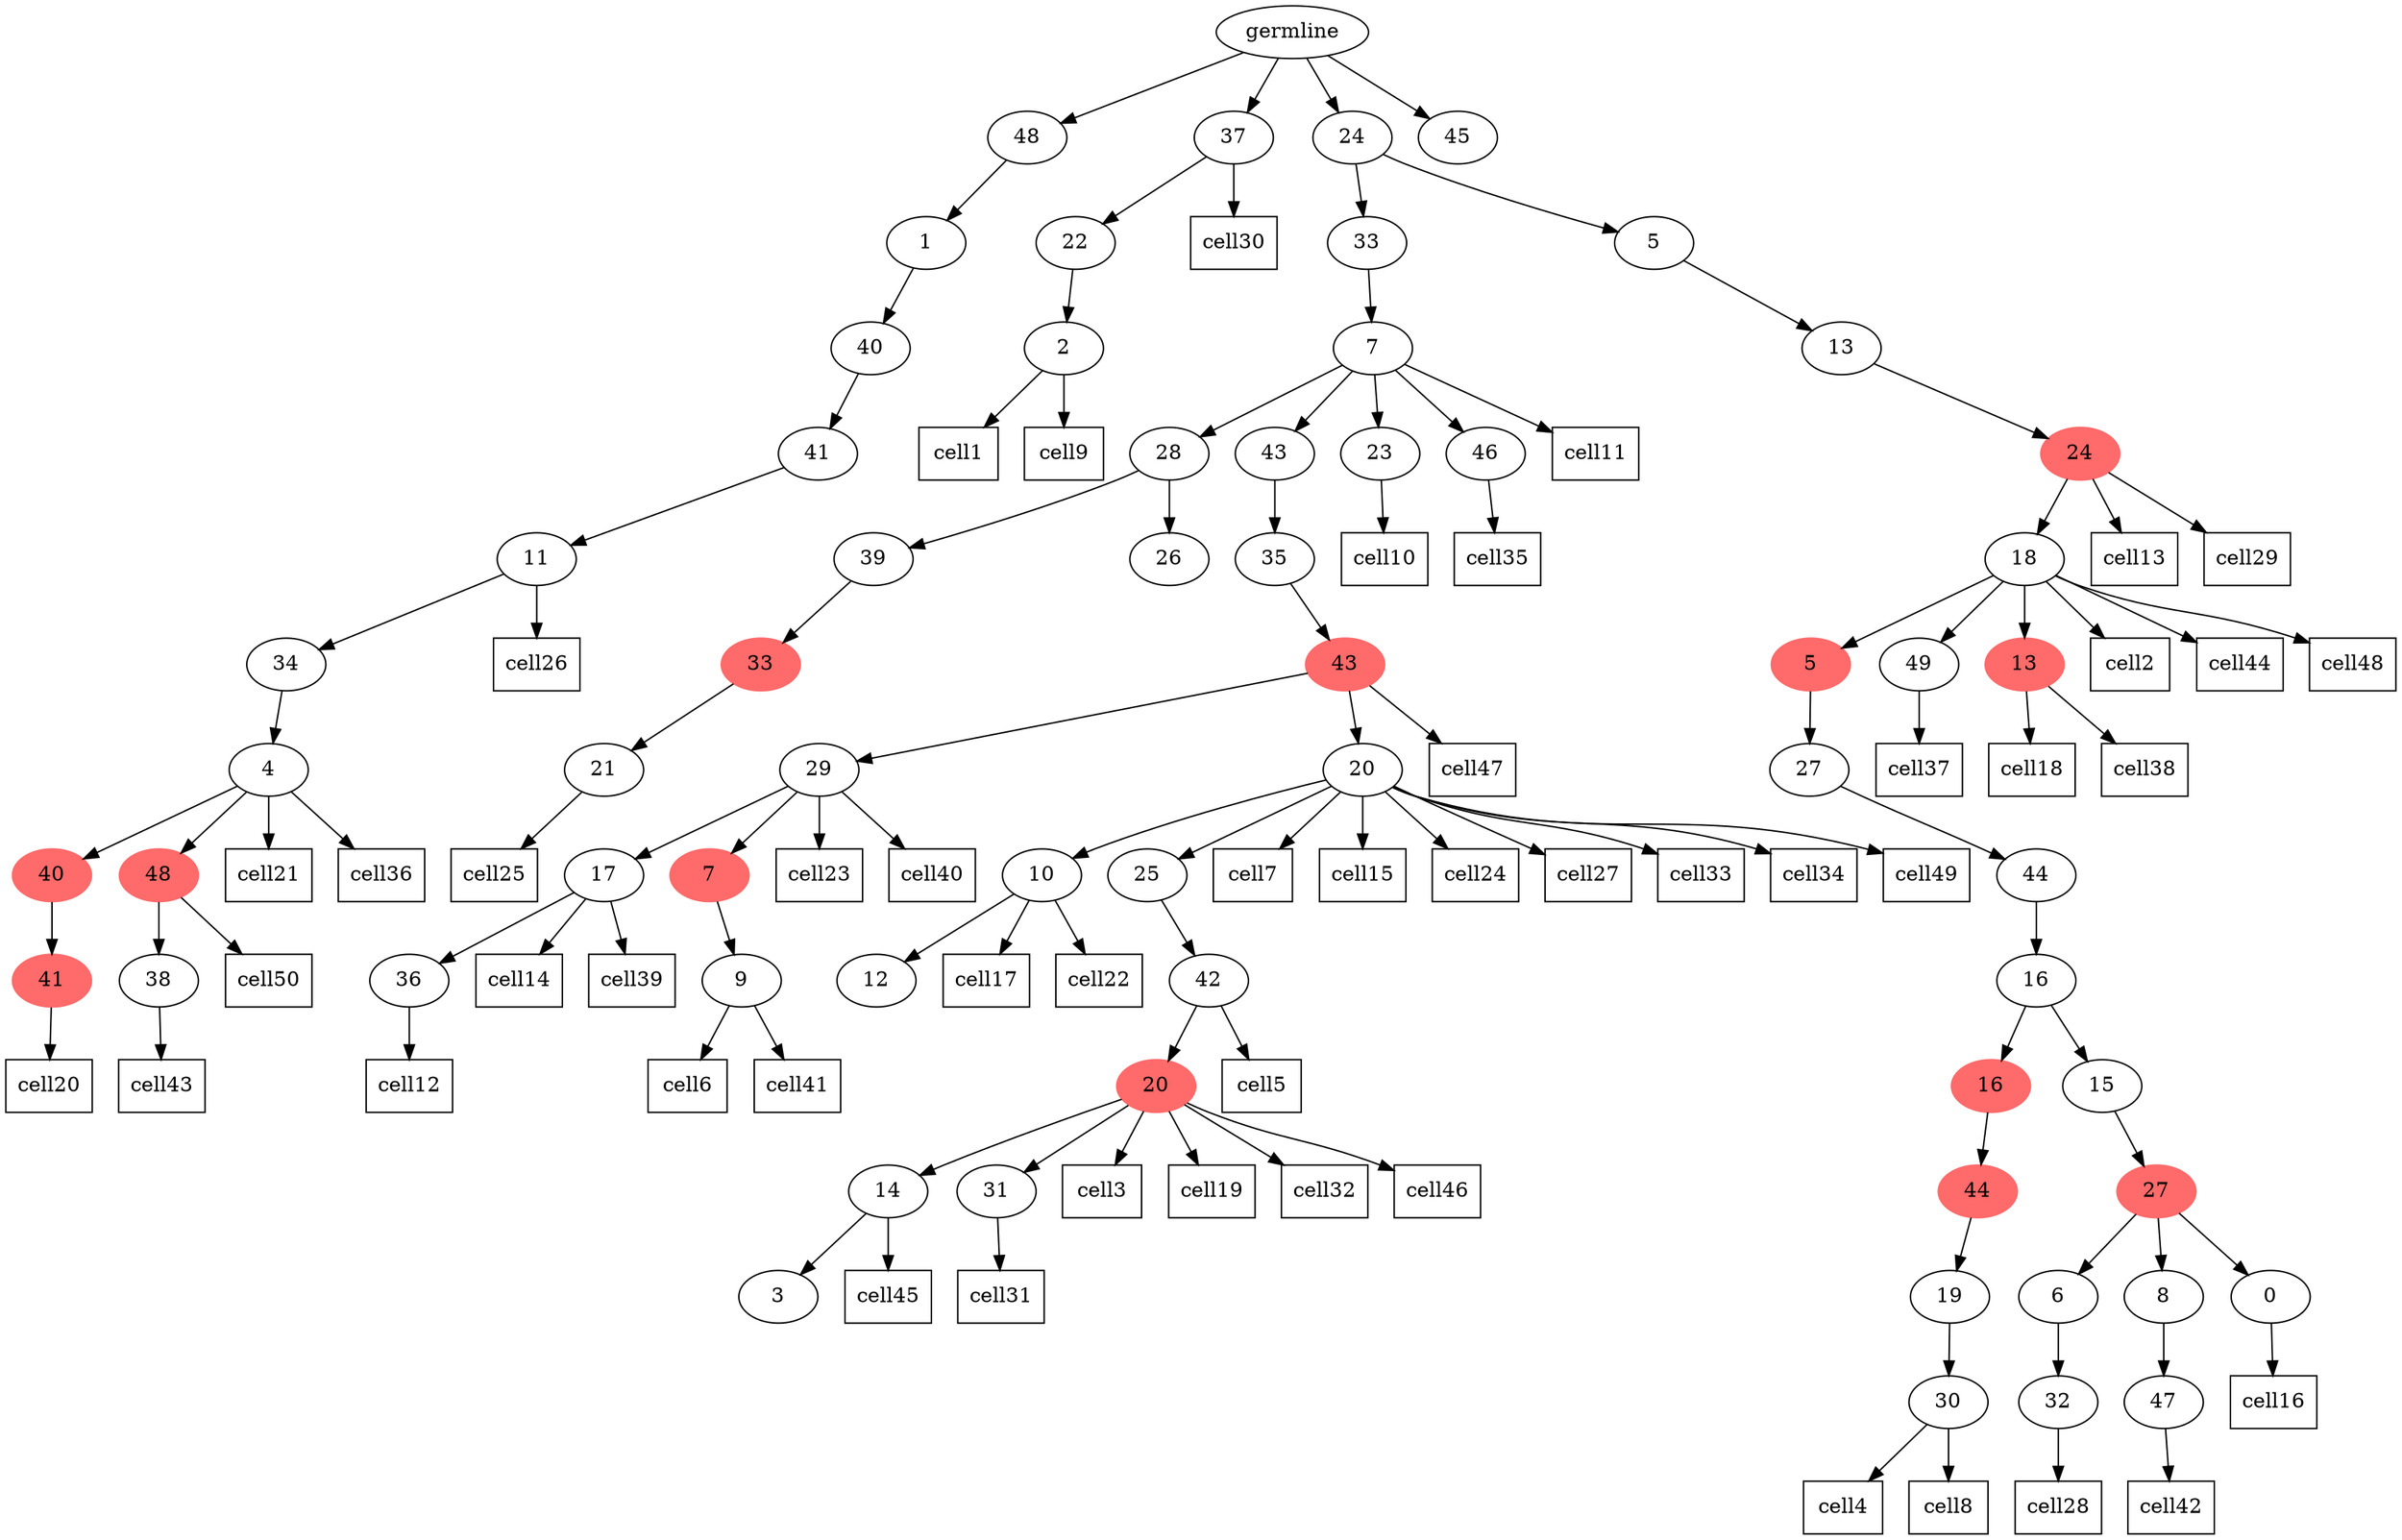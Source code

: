 digraph g {
	"62" -> "63";
	"63" [color=indianred1, style=filled, label="41"];
	"60" -> "61";
	"61" [label="38"];
	"59" -> "60";
	"60" [color=indianred1, style=filled, label="48"];
	"59" -> "62";
	"62" [color=indianred1, style=filled, label="40"];
	"58" -> "59";
	"59" [label="4"];
	"57" -> "58";
	"58" [label="34"];
	"56" -> "57";
	"57" [label="11"];
	"55" -> "56";
	"56" [label="41"];
	"54" -> "55";
	"55" [label="40"];
	"53" -> "54";
	"54" [label="1"];
	"51" -> "52";
	"52" [label="2"];
	"50" -> "51";
	"51" [label="22"];
	"46" -> "47";
	"47" [label="21"];
	"45" -> "46";
	"46" [color=indianred1, style=filled, label="33"];
	"44" -> "45";
	"45" [label="39"];
	"44" -> "48";
	"48" [label="26"];
	"40" -> "41";
	"41" [label="36"];
	"38" -> "39";
	"39" [label="9"];
	"37" -> "38";
	"38" [color=indianred1, style=filled, label="7"];
	"37" -> "40";
	"40" [label="17"];
	"35" -> "36";
	"36" [label="12"];
	"32" -> "33";
	"33" [label="3"];
	"31" -> "32";
	"32" [label="14"];
	"31" -> "34";
	"34" [label="31"];
	"30" -> "31";
	"31" [color=indianred1, style=filled, label="20"];
	"29" -> "30";
	"30" [label="42"];
	"28" -> "29";
	"29" [label="25"];
	"28" -> "35";
	"35" [label="10"];
	"27" -> "28";
	"28" [label="20"];
	"27" -> "37";
	"37" [label="29"];
	"26" -> "27";
	"27" [color=indianred1, style=filled, label="43"];
	"25" -> "26";
	"26" [label="35"];
	"24" -> "25";
	"25" [label="43"];
	"24" -> "42";
	"42" [label="23"];
	"24" -> "43";
	"43" [label="46"];
	"24" -> "44";
	"44" [label="28"];
	"23" -> "24";
	"24" [label="7"];
	"20" -> "21";
	"21" [label="30"];
	"19" -> "20";
	"20" [label="19"];
	"18" -> "19";
	"19" [color=indianred1, style=filled, label="44"];
	"16" -> "17";
	"17" [label="32"];
	"13" -> "14";
	"14" [label="47"];
	"12" -> "13";
	"13" [label="8"];
	"12" -> "15";
	"15" [label="0"];
	"12" -> "16";
	"16" [label="6"];
	"11" -> "12";
	"12" [color=indianred1, style=filled, label="27"];
	"10" -> "11";
	"11" [label="15"];
	"10" -> "18";
	"18" [color=indianred1, style=filled, label="16"];
	"9" -> "10";
	"10" [label="16"];
	"8" -> "9";
	"9" [label="44"];
	"7" -> "8";
	"8" [label="27"];
	"5" -> "6";
	"6" [label="49"];
	"5" -> "7";
	"7" [color=indianred1, style=filled, label="5"];
	"5" -> "22";
	"22" [color=indianred1, style=filled, label="13"];
	"4" -> "5";
	"5" [label="18"];
	"3" -> "4";
	"4" [color=indianred1, style=filled, label="24"];
	"2" -> "3";
	"3" [label="13"];
	"1" -> "2";
	"2" [label="5"];
	"1" -> "23";
	"23" [label="33"];
	"0" -> "1";
	"1" [label="24"];
	"0" -> "49";
	"49" [label="45"];
	"0" -> "50";
	"50" [label="37"];
	"0" -> "53";
	"53" [label="48"];
	"0" [label="germline"];
	"52" -> cell1;
	cell1 [shape=box]
	"5" -> cell2;
	cell2 [shape=box]
	"31" -> cell3;
	cell3 [shape=box]
	"21" -> cell4;
	cell4 [shape=box]
	"30" -> cell5;
	cell5 [shape=box]
	"39" -> cell6;
	cell6 [shape=box]
	"28" -> cell7;
	cell7 [shape=box]
	"21" -> cell8;
	cell8 [shape=box]
	"52" -> cell9;
	cell9 [shape=box]
	"42" -> cell10;
	cell10 [shape=box]
	"24" -> cell11;
	cell11 [shape=box]
	"41" -> cell12;
	cell12 [shape=box]
	"4" -> cell13;
	cell13 [shape=box]
	"40" -> cell14;
	cell14 [shape=box]
	"28" -> cell15;
	cell15 [shape=box]
	"15" -> cell16;
	cell16 [shape=box]
	"35" -> cell17;
	cell17 [shape=box]
	"22" -> cell18;
	cell18 [shape=box]
	"31" -> cell19;
	cell19 [shape=box]
	"63" -> cell20;
	cell20 [shape=box]
	"59" -> cell21;
	cell21 [shape=box]
	"35" -> cell22;
	cell22 [shape=box]
	"37" -> cell23;
	cell23 [shape=box]
	"28" -> cell24;
	cell24 [shape=box]
	"47" -> cell25;
	cell25 [shape=box]
	"57" -> cell26;
	cell26 [shape=box]
	"28" -> cell27;
	cell27 [shape=box]
	"17" -> cell28;
	cell28 [shape=box]
	"4" -> cell29;
	cell29 [shape=box]
	"50" -> cell30;
	cell30 [shape=box]
	"34" -> cell31;
	cell31 [shape=box]
	"31" -> cell32;
	cell32 [shape=box]
	"28" -> cell33;
	cell33 [shape=box]
	"28" -> cell34;
	cell34 [shape=box]
	"43" -> cell35;
	cell35 [shape=box]
	"59" -> cell36;
	cell36 [shape=box]
	"6" -> cell37;
	cell37 [shape=box]
	"22" -> cell38;
	cell38 [shape=box]
	"40" -> cell39;
	cell39 [shape=box]
	"37" -> cell40;
	cell40 [shape=box]
	"39" -> cell41;
	cell41 [shape=box]
	"14" -> cell42;
	cell42 [shape=box]
	"61" -> cell43;
	cell43 [shape=box]
	"5" -> cell44;
	cell44 [shape=box]
	"32" -> cell45;
	cell45 [shape=box]
	"31" -> cell46;
	cell46 [shape=box]
	"27" -> cell47;
	cell47 [shape=box]
	"5" -> cell48;
	cell48 [shape=box]
	"28" -> cell49;
	cell49 [shape=box]
	"60" -> cell50;
	cell50 [shape=box]
}

